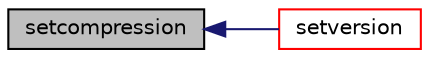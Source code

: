 digraph "setcompression"
{
  bgcolor="transparent";
  edge [fontname="Helvetica",fontsize="10",labelfontname="Helvetica",labelfontsize="10"];
  node [fontname="Helvetica",fontsize="10",shape=record];
  rankdir="LR";
  Node24986 [label="setcompression",height=0.2,width=0.4,color="black", fillcolor="grey75", style="filled", fontcolor="black"];
  Node24986 -> Node24987 [dir="back",color="midnightblue",fontsize="10",style="solid",fontname="Helvetica"];
  Node24987 [label="setversion",height=0.2,width=0.4,color="red",URL="$a21851.html#aa285bf2bba3269a4d547f8abbf4aa871"];
}
